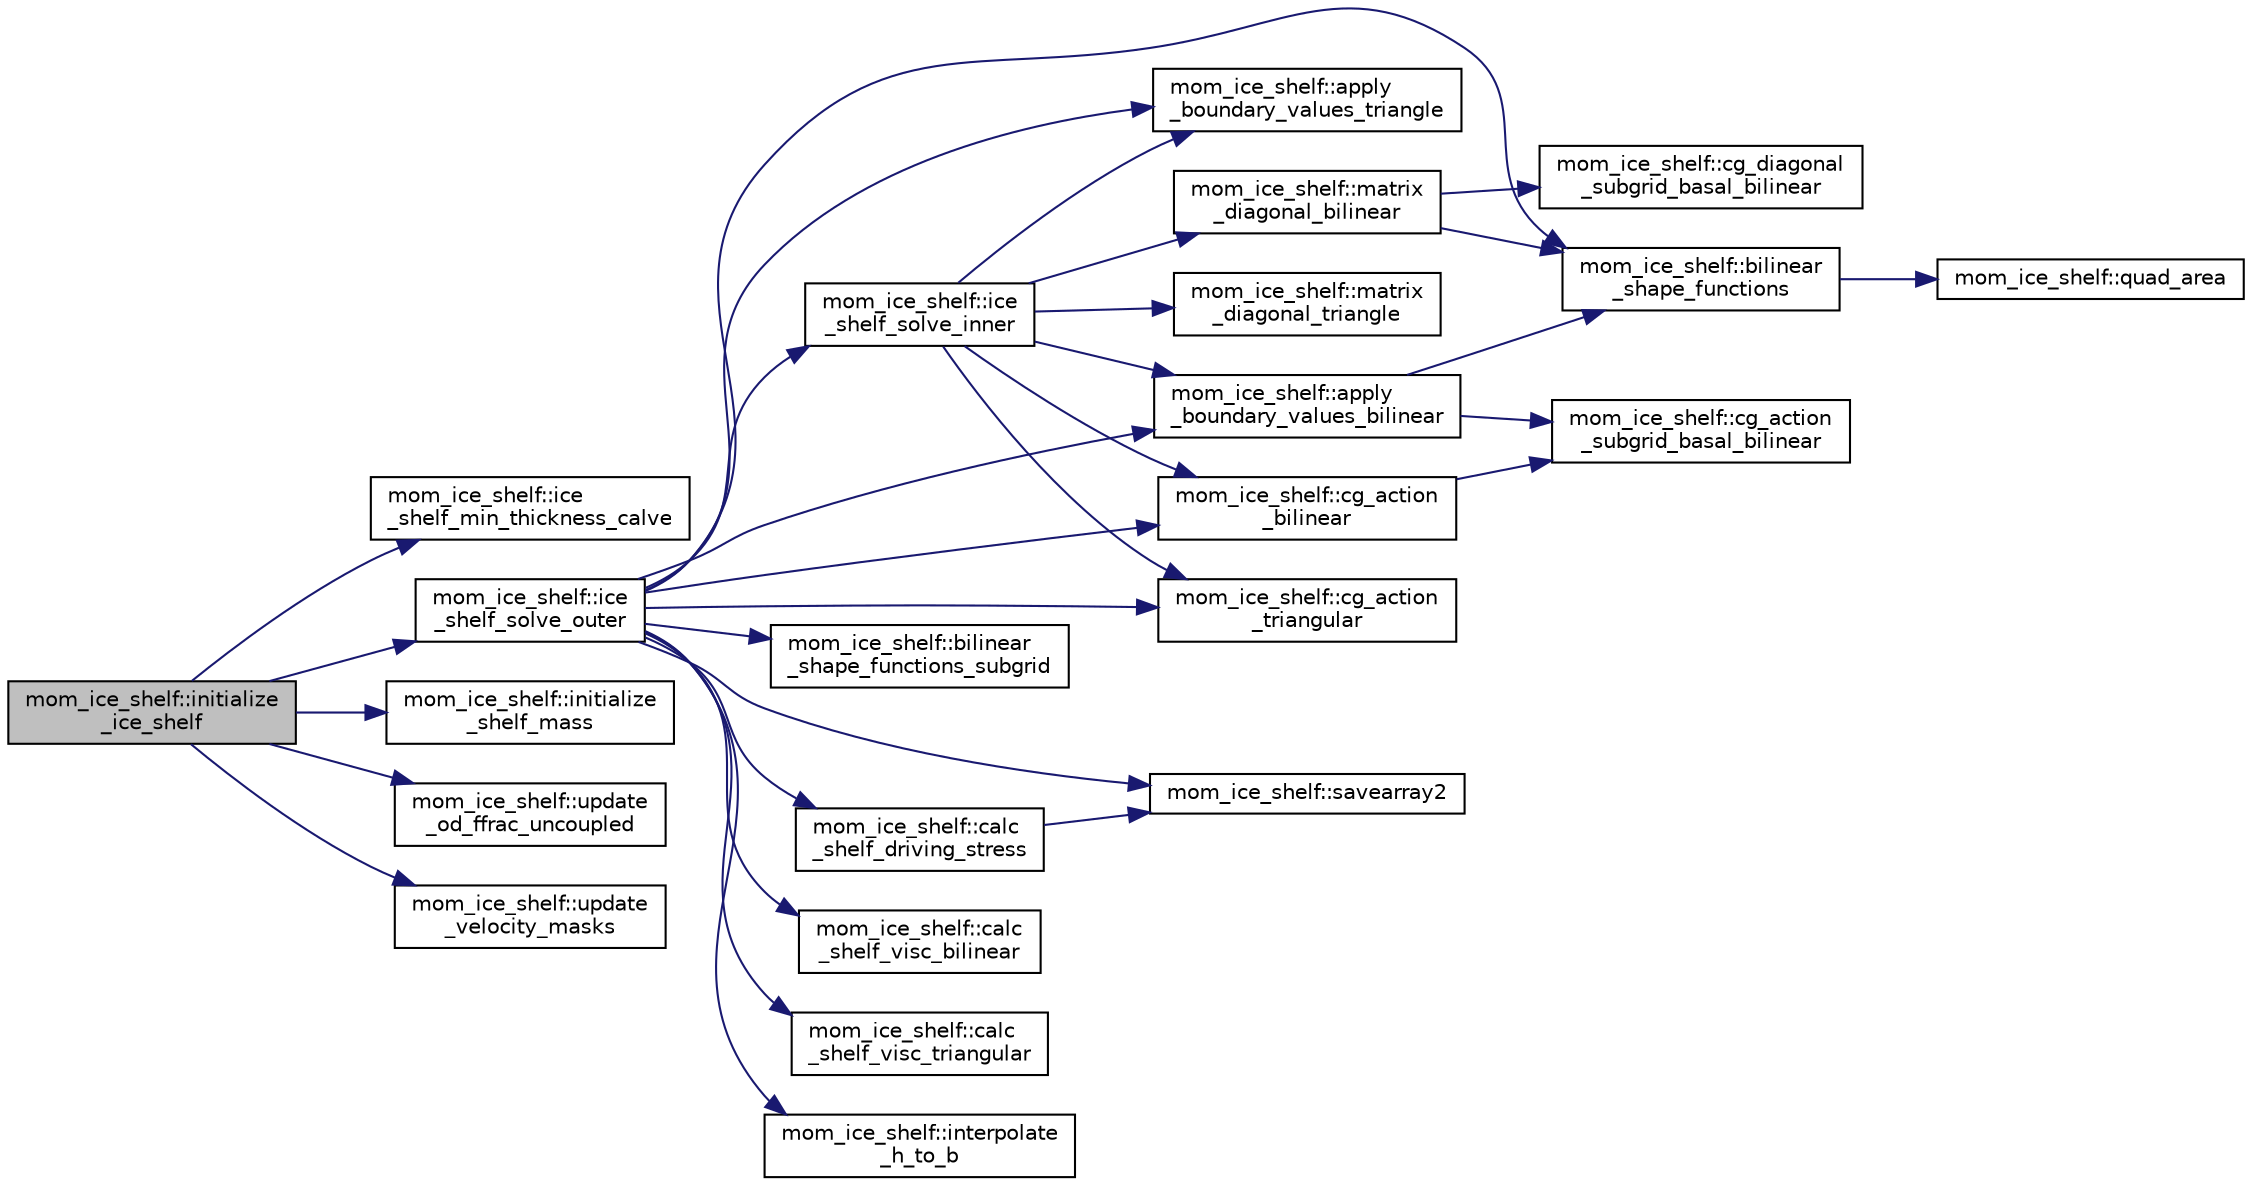 digraph "mom_ice_shelf::initialize_ice_shelf"
{
 // INTERACTIVE_SVG=YES
  edge [fontname="Helvetica",fontsize="10",labelfontname="Helvetica",labelfontsize="10"];
  node [fontname="Helvetica",fontsize="10",shape=record];
  rankdir="LR";
  Node246 [label="mom_ice_shelf::initialize\l_ice_shelf",height=0.2,width=0.4,color="black", fillcolor="grey75", style="filled", fontcolor="black"];
  Node246 -> Node247 [color="midnightblue",fontsize="10",style="solid",fontname="Helvetica"];
  Node247 [label="mom_ice_shelf::ice\l_shelf_min_thickness_calve",height=0.2,width=0.4,color="black", fillcolor="white", style="filled",URL="$namespacemom__ice__shelf.html#a850dc882bb94f5b3eacdfdbf25cb19b8",tooltip="Apply a very simple calving law using a minimum thickness rule. "];
  Node246 -> Node248 [color="midnightblue",fontsize="10",style="solid",fontname="Helvetica"];
  Node248 [label="mom_ice_shelf::ice\l_shelf_solve_outer",height=0.2,width=0.4,color="black", fillcolor="white", style="filled",URL="$namespacemom__ice__shelf.html#a5d64b696412c0bfd8ded2e2eacaa917c"];
  Node248 -> Node249 [color="midnightblue",fontsize="10",style="solid",fontname="Helvetica"];
  Node249 [label="mom_ice_shelf::apply\l_boundary_values_bilinear",height=0.2,width=0.4,color="black", fillcolor="white", style="filled",URL="$namespacemom__ice__shelf.html#a5d534895698ad80a68be9a1b992c4d0b"];
  Node249 -> Node250 [color="midnightblue",fontsize="10",style="solid",fontname="Helvetica"];
  Node250 [label="mom_ice_shelf::bilinear\l_shape_functions",height=0.2,width=0.4,color="black", fillcolor="white", style="filled",URL="$namespacemom__ice__shelf.html#a9f77faf4c64078c8bce0546bb024f34e"];
  Node250 -> Node251 [color="midnightblue",fontsize="10",style="solid",fontname="Helvetica"];
  Node251 [label="mom_ice_shelf::quad_area",height=0.2,width=0.4,color="black", fillcolor="white", style="filled",URL="$namespacemom__ice__shelf.html#a43bcb4adfaabc54cd57ad8d96b71c224",tooltip="Calculate area of quadrilateral. "];
  Node249 -> Node252 [color="midnightblue",fontsize="10",style="solid",fontname="Helvetica"];
  Node252 [label="mom_ice_shelf::cg_action\l_subgrid_basal_bilinear",height=0.2,width=0.4,color="black", fillcolor="white", style="filled",URL="$namespacemom__ice__shelf.html#a925d19b978b5368c3b0d5cae3b542bfe"];
  Node248 -> Node253 [color="midnightblue",fontsize="10",style="solid",fontname="Helvetica"];
  Node253 [label="mom_ice_shelf::apply\l_boundary_values_triangle",height=0.2,width=0.4,color="black", fillcolor="white", style="filled",URL="$namespacemom__ice__shelf.html#a6d1174213d77aef09d2eaae2fd138edd"];
  Node248 -> Node250 [color="midnightblue",fontsize="10",style="solid",fontname="Helvetica"];
  Node248 -> Node254 [color="midnightblue",fontsize="10",style="solid",fontname="Helvetica"];
  Node254 [label="mom_ice_shelf::bilinear\l_shape_functions_subgrid",height=0.2,width=0.4,color="black", fillcolor="white", style="filled",URL="$namespacemom__ice__shelf.html#a4714299e786f7e62fa2c82916dac2316"];
  Node248 -> Node255 [color="midnightblue",fontsize="10",style="solid",fontname="Helvetica"];
  Node255 [label="mom_ice_shelf::calc\l_shelf_driving_stress",height=0.2,width=0.4,color="black", fillcolor="white", style="filled",URL="$namespacemom__ice__shelf.html#a9ccd473e87beaec693c8d90e7d68ed8f"];
  Node255 -> Node256 [color="midnightblue",fontsize="10",style="solid",fontname="Helvetica"];
  Node256 [label="mom_ice_shelf::savearray2",height=0.2,width=0.4,color="black", fillcolor="white", style="filled",URL="$namespacemom__ice__shelf.html#a55464f46b7f452abe25f8dde166cee51"];
  Node248 -> Node257 [color="midnightblue",fontsize="10",style="solid",fontname="Helvetica"];
  Node257 [label="mom_ice_shelf::calc\l_shelf_visc_bilinear",height=0.2,width=0.4,color="black", fillcolor="white", style="filled",URL="$namespacemom__ice__shelf.html#ac7bf50703bb671dbde1016061a04e3c9"];
  Node248 -> Node258 [color="midnightblue",fontsize="10",style="solid",fontname="Helvetica"];
  Node258 [label="mom_ice_shelf::calc\l_shelf_visc_triangular",height=0.2,width=0.4,color="black", fillcolor="white", style="filled",URL="$namespacemom__ice__shelf.html#a69286817781f164a0af096b050e3ccc4"];
  Node248 -> Node259 [color="midnightblue",fontsize="10",style="solid",fontname="Helvetica"];
  Node259 [label="mom_ice_shelf::cg_action\l_bilinear",height=0.2,width=0.4,color="black", fillcolor="white", style="filled",URL="$namespacemom__ice__shelf.html#a08bef308dd58f20b81330c5706f71e1f"];
  Node259 -> Node252 [color="midnightblue",fontsize="10",style="solid",fontname="Helvetica"];
  Node248 -> Node260 [color="midnightblue",fontsize="10",style="solid",fontname="Helvetica"];
  Node260 [label="mom_ice_shelf::cg_action\l_triangular",height=0.2,width=0.4,color="black", fillcolor="white", style="filled",URL="$namespacemom__ice__shelf.html#a0ad3713e3c3ee71d987d6cd82c45181e"];
  Node248 -> Node261 [color="midnightblue",fontsize="10",style="solid",fontname="Helvetica"];
  Node261 [label="mom_ice_shelf::ice\l_shelf_solve_inner",height=0.2,width=0.4,color="black", fillcolor="white", style="filled",URL="$namespacemom__ice__shelf.html#a95d21b019a635ad3a8ef060d765362e1"];
  Node261 -> Node249 [color="midnightblue",fontsize="10",style="solid",fontname="Helvetica"];
  Node261 -> Node253 [color="midnightblue",fontsize="10",style="solid",fontname="Helvetica"];
  Node261 -> Node259 [color="midnightblue",fontsize="10",style="solid",fontname="Helvetica"];
  Node261 -> Node260 [color="midnightblue",fontsize="10",style="solid",fontname="Helvetica"];
  Node261 -> Node262 [color="midnightblue",fontsize="10",style="solid",fontname="Helvetica"];
  Node262 [label="mom_ice_shelf::matrix\l_diagonal_bilinear",height=0.2,width=0.4,color="black", fillcolor="white", style="filled",URL="$namespacemom__ice__shelf.html#a0fa0e5e0225816e5e5e87994371f11f1"];
  Node262 -> Node250 [color="midnightblue",fontsize="10",style="solid",fontname="Helvetica"];
  Node262 -> Node263 [color="midnightblue",fontsize="10",style="solid",fontname="Helvetica"];
  Node263 [label="mom_ice_shelf::cg_diagonal\l_subgrid_basal_bilinear",height=0.2,width=0.4,color="black", fillcolor="white", style="filled",URL="$namespacemom__ice__shelf.html#af109d5577049ff4ded3b07d5ab25a771"];
  Node261 -> Node264 [color="midnightblue",fontsize="10",style="solid",fontname="Helvetica"];
  Node264 [label="mom_ice_shelf::matrix\l_diagonal_triangle",height=0.2,width=0.4,color="black", fillcolor="white", style="filled",URL="$namespacemom__ice__shelf.html#abc77d7c18a2919c9308c39aa26f916bf"];
  Node248 -> Node265 [color="midnightblue",fontsize="10",style="solid",fontname="Helvetica"];
  Node265 [label="mom_ice_shelf::interpolate\l_h_to_b",height=0.2,width=0.4,color="black", fillcolor="white", style="filled",URL="$namespacemom__ice__shelf.html#a8fc399c376152f2d639b506ff8a7ee24"];
  Node248 -> Node256 [color="midnightblue",fontsize="10",style="solid",fontname="Helvetica"];
  Node246 -> Node266 [color="midnightblue",fontsize="10",style="solid",fontname="Helvetica"];
  Node266 [label="mom_ice_shelf::initialize\l_shelf_mass",height=0.2,width=0.4,color="black", fillcolor="white", style="filled",URL="$namespacemom__ice__shelf.html#a2ac08ec833782d98eeda1c91caf833d8",tooltip="Initializes shelf mass based on three options (file, zero and user) "];
  Node246 -> Node267 [color="midnightblue",fontsize="10",style="solid",fontname="Helvetica"];
  Node267 [label="mom_ice_shelf::update\l_od_ffrac_uncoupled",height=0.2,width=0.4,color="black", fillcolor="white", style="filled",URL="$namespacemom__ice__shelf.html#a1a323e884141c533e729dc44c6bbf91d"];
  Node246 -> Node268 [color="midnightblue",fontsize="10",style="solid",fontname="Helvetica"];
  Node268 [label="mom_ice_shelf::update\l_velocity_masks",height=0.2,width=0.4,color="black", fillcolor="white", style="filled",URL="$namespacemom__ice__shelf.html#ae71447bb7b63b4313070abc27e0a7208"];
}

